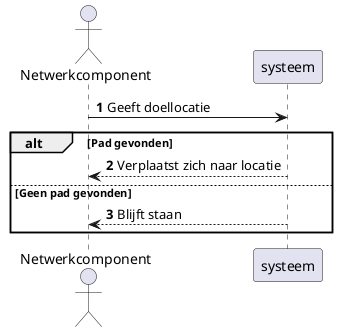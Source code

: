@startuml

autonumber

actor "Netwerkcomponent" as aan
participant systeem

aan -> systeem : Geeft doellocatie
alt Pad gevonden
aan <-- systeem : Verplaatst zich naar locatie
else Geen pad gevonden
aan <-- systeem : Blijft staan
end

@enduml